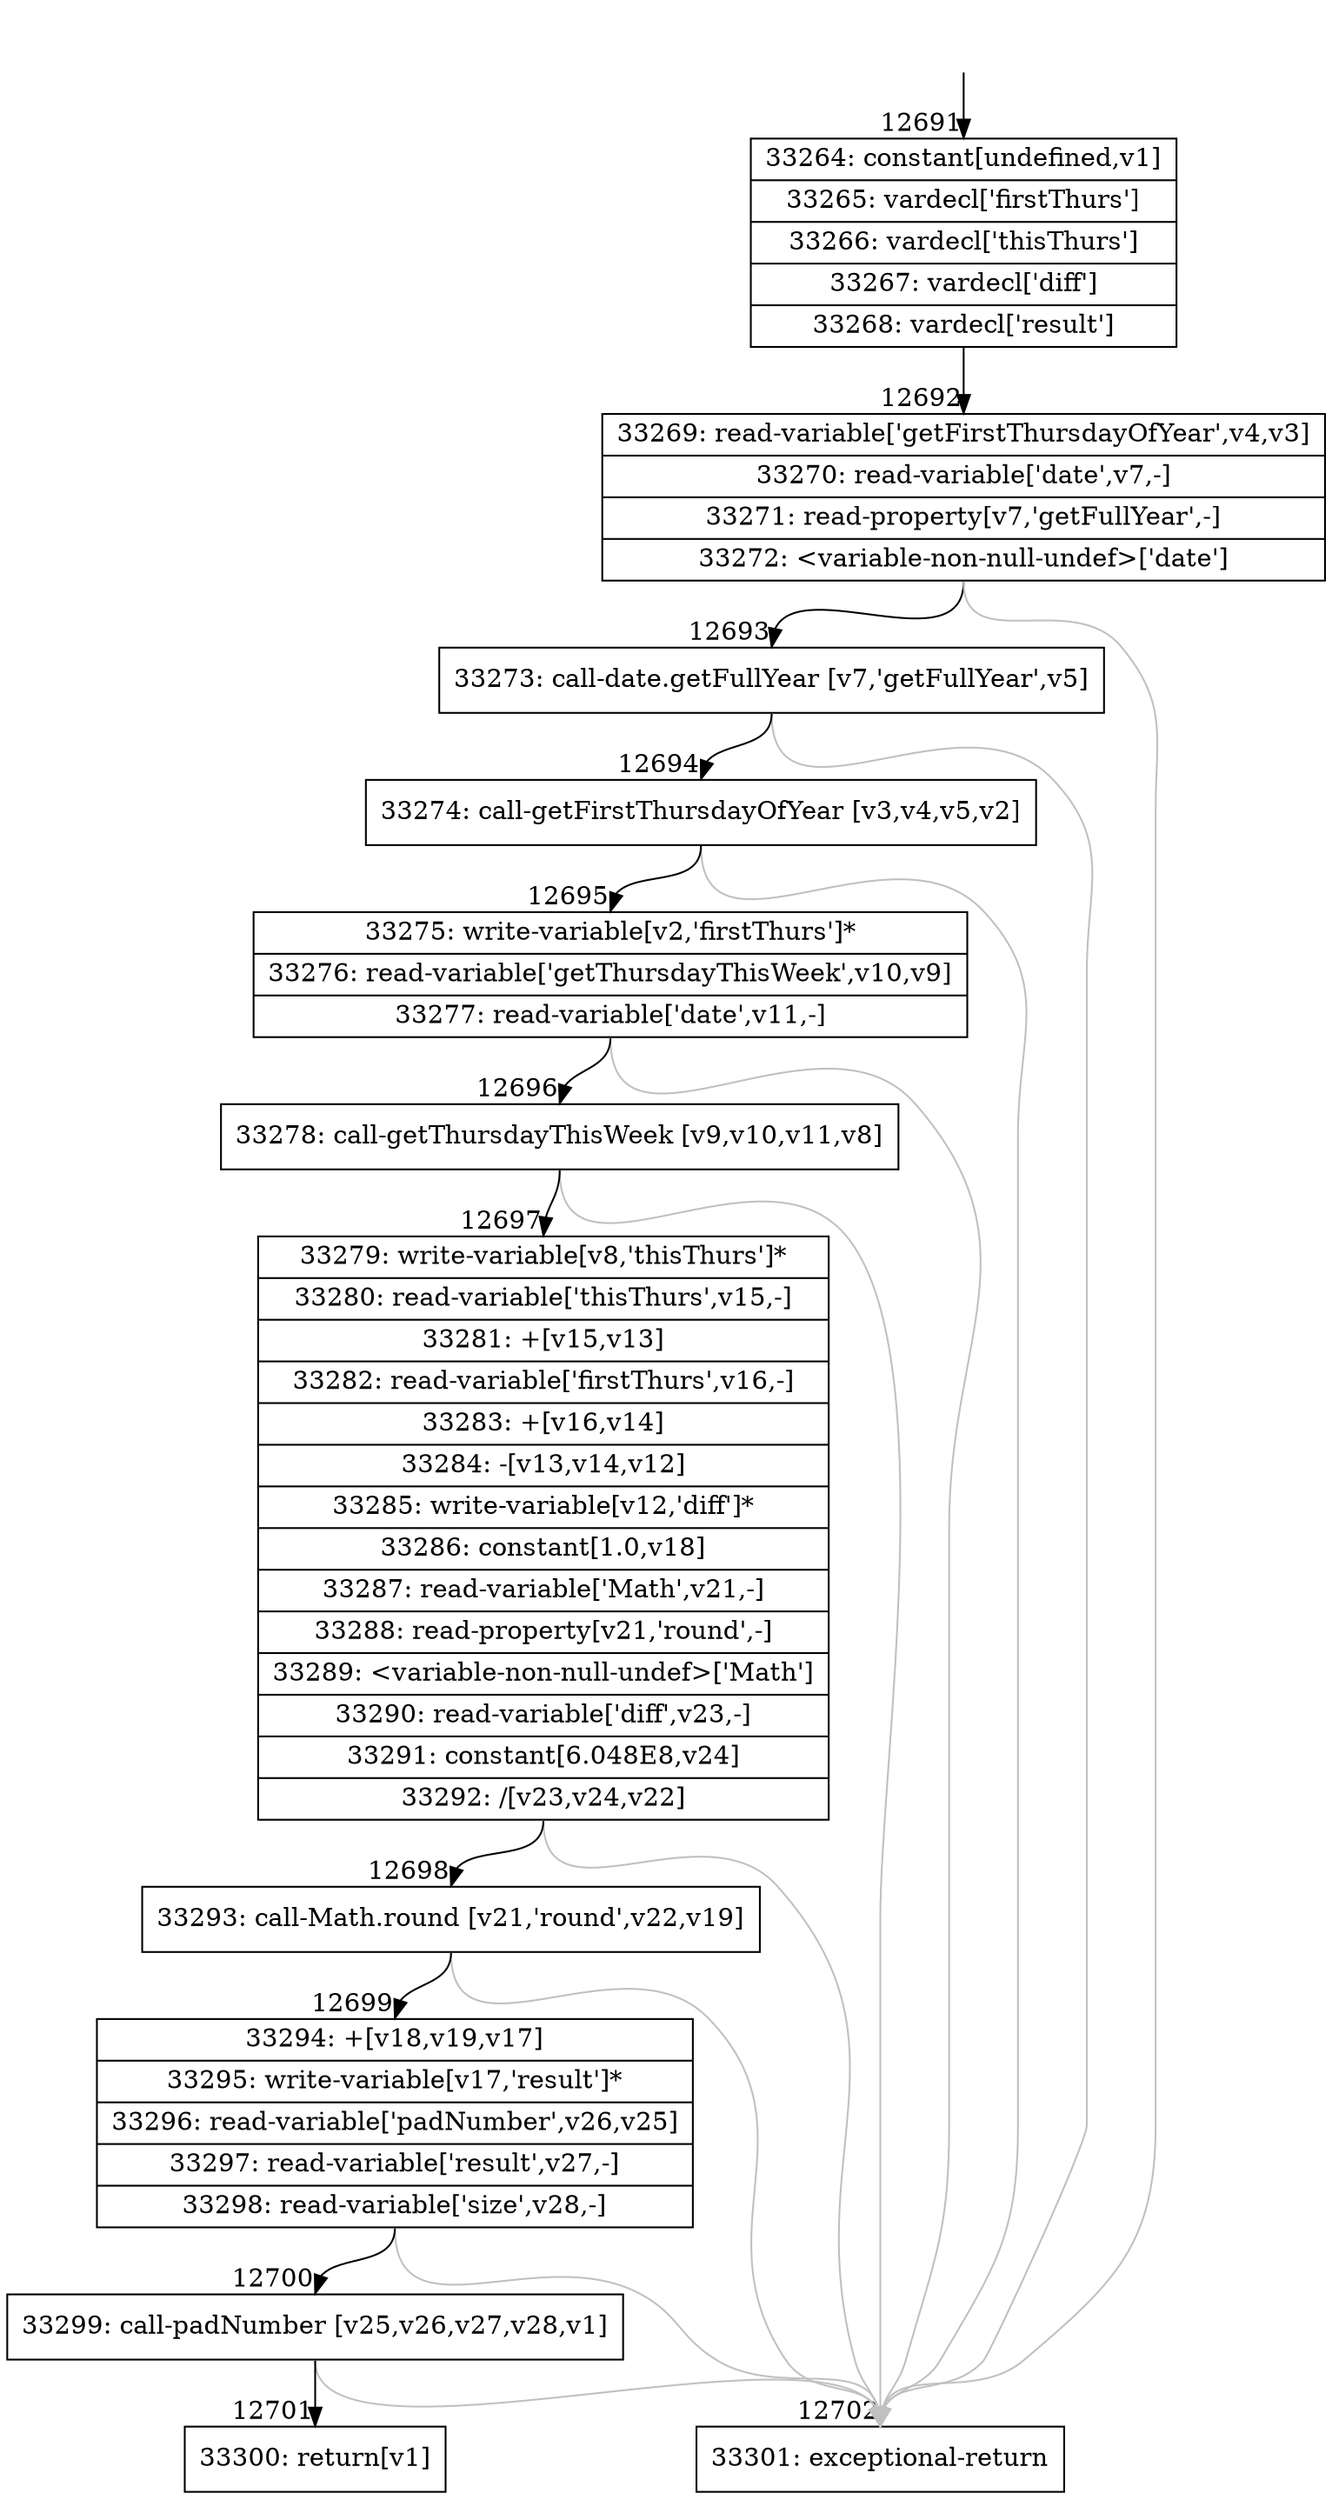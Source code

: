digraph {
rankdir="TD"
BB_entry980[shape=none,label=""];
BB_entry980 -> BB12691 [tailport=s, headport=n, headlabel="    12691"]
BB12691 [shape=record label="{33264: constant[undefined,v1]|33265: vardecl['firstThurs']|33266: vardecl['thisThurs']|33267: vardecl['diff']|33268: vardecl['result']}" ] 
BB12691 -> BB12692 [tailport=s, headport=n, headlabel="      12692"]
BB12692 [shape=record label="{33269: read-variable['getFirstThursdayOfYear',v4,v3]|33270: read-variable['date',v7,-]|33271: read-property[v7,'getFullYear',-]|33272: \<variable-non-null-undef\>['date']}" ] 
BB12692 -> BB12693 [tailport=s, headport=n, headlabel="      12693"]
BB12692 -> BB12702 [tailport=s, headport=n, color=gray, headlabel="      12702"]
BB12693 [shape=record label="{33273: call-date.getFullYear [v7,'getFullYear',v5]}" ] 
BB12693 -> BB12694 [tailport=s, headport=n, headlabel="      12694"]
BB12693 -> BB12702 [tailport=s, headport=n, color=gray]
BB12694 [shape=record label="{33274: call-getFirstThursdayOfYear [v3,v4,v5,v2]}" ] 
BB12694 -> BB12695 [tailport=s, headport=n, headlabel="      12695"]
BB12694 -> BB12702 [tailport=s, headport=n, color=gray]
BB12695 [shape=record label="{33275: write-variable[v2,'firstThurs']*|33276: read-variable['getThursdayThisWeek',v10,v9]|33277: read-variable['date',v11,-]}" ] 
BB12695 -> BB12696 [tailport=s, headport=n, headlabel="      12696"]
BB12695 -> BB12702 [tailport=s, headport=n, color=gray]
BB12696 [shape=record label="{33278: call-getThursdayThisWeek [v9,v10,v11,v8]}" ] 
BB12696 -> BB12697 [tailport=s, headport=n, headlabel="      12697"]
BB12696 -> BB12702 [tailport=s, headport=n, color=gray]
BB12697 [shape=record label="{33279: write-variable[v8,'thisThurs']*|33280: read-variable['thisThurs',v15,-]|33281: +[v15,v13]|33282: read-variable['firstThurs',v16,-]|33283: +[v16,v14]|33284: -[v13,v14,v12]|33285: write-variable[v12,'diff']*|33286: constant[1.0,v18]|33287: read-variable['Math',v21,-]|33288: read-property[v21,'round',-]|33289: \<variable-non-null-undef\>['Math']|33290: read-variable['diff',v23,-]|33291: constant[6.048E8,v24]|33292: /[v23,v24,v22]}" ] 
BB12697 -> BB12698 [tailport=s, headport=n, headlabel="      12698"]
BB12697 -> BB12702 [tailport=s, headport=n, color=gray]
BB12698 [shape=record label="{33293: call-Math.round [v21,'round',v22,v19]}" ] 
BB12698 -> BB12699 [tailport=s, headport=n, headlabel="      12699"]
BB12698 -> BB12702 [tailport=s, headport=n, color=gray]
BB12699 [shape=record label="{33294: +[v18,v19,v17]|33295: write-variable[v17,'result']*|33296: read-variable['padNumber',v26,v25]|33297: read-variable['result',v27,-]|33298: read-variable['size',v28,-]}" ] 
BB12699 -> BB12700 [tailport=s, headport=n, headlabel="      12700"]
BB12699 -> BB12702 [tailport=s, headport=n, color=gray]
BB12700 [shape=record label="{33299: call-padNumber [v25,v26,v27,v28,v1]}" ] 
BB12700 -> BB12701 [tailport=s, headport=n, headlabel="      12701"]
BB12700 -> BB12702 [tailport=s, headport=n, color=gray]
BB12701 [shape=record label="{33300: return[v1]}" ] 
BB12702 [shape=record label="{33301: exceptional-return}" ] 
//#$~ 18670
}
